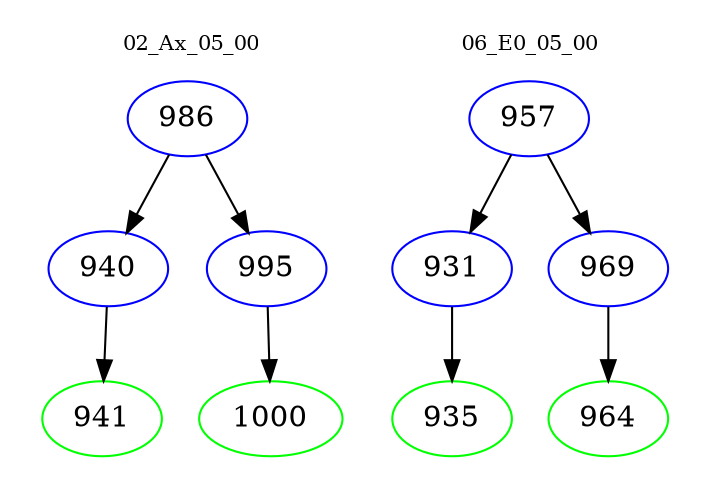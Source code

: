 digraph{
subgraph cluster_0 {
color = white
label = "02_Ax_05_00";
fontsize=10;
T0_986 [label="986", color="blue"]
T0_986 -> T0_940 [color="black"]
T0_940 [label="940", color="blue"]
T0_940 -> T0_941 [color="black"]
T0_941 [label="941", color="green"]
T0_986 -> T0_995 [color="black"]
T0_995 [label="995", color="blue"]
T0_995 -> T0_1000 [color="black"]
T0_1000 [label="1000", color="green"]
}
subgraph cluster_1 {
color = white
label = "06_E0_05_00";
fontsize=10;
T1_957 [label="957", color="blue"]
T1_957 -> T1_931 [color="black"]
T1_931 [label="931", color="blue"]
T1_931 -> T1_935 [color="black"]
T1_935 [label="935", color="green"]
T1_957 -> T1_969 [color="black"]
T1_969 [label="969", color="blue"]
T1_969 -> T1_964 [color="black"]
T1_964 [label="964", color="green"]
}
}
